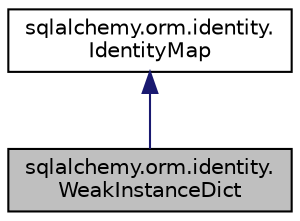 digraph "sqlalchemy.orm.identity.WeakInstanceDict"
{
 // LATEX_PDF_SIZE
  edge [fontname="Helvetica",fontsize="10",labelfontname="Helvetica",labelfontsize="10"];
  node [fontname="Helvetica",fontsize="10",shape=record];
  Node1 [label="sqlalchemy.orm.identity.\lWeakInstanceDict",height=0.2,width=0.4,color="black", fillcolor="grey75", style="filled", fontcolor="black",tooltip=" "];
  Node2 -> Node1 [dir="back",color="midnightblue",fontsize="10",style="solid",fontname="Helvetica"];
  Node2 [label="sqlalchemy.orm.identity.\lIdentityMap",height=0.2,width=0.4,color="black", fillcolor="white", style="filled",URL="$classsqlalchemy_1_1orm_1_1identity_1_1IdentityMap.html",tooltip=" "];
}
